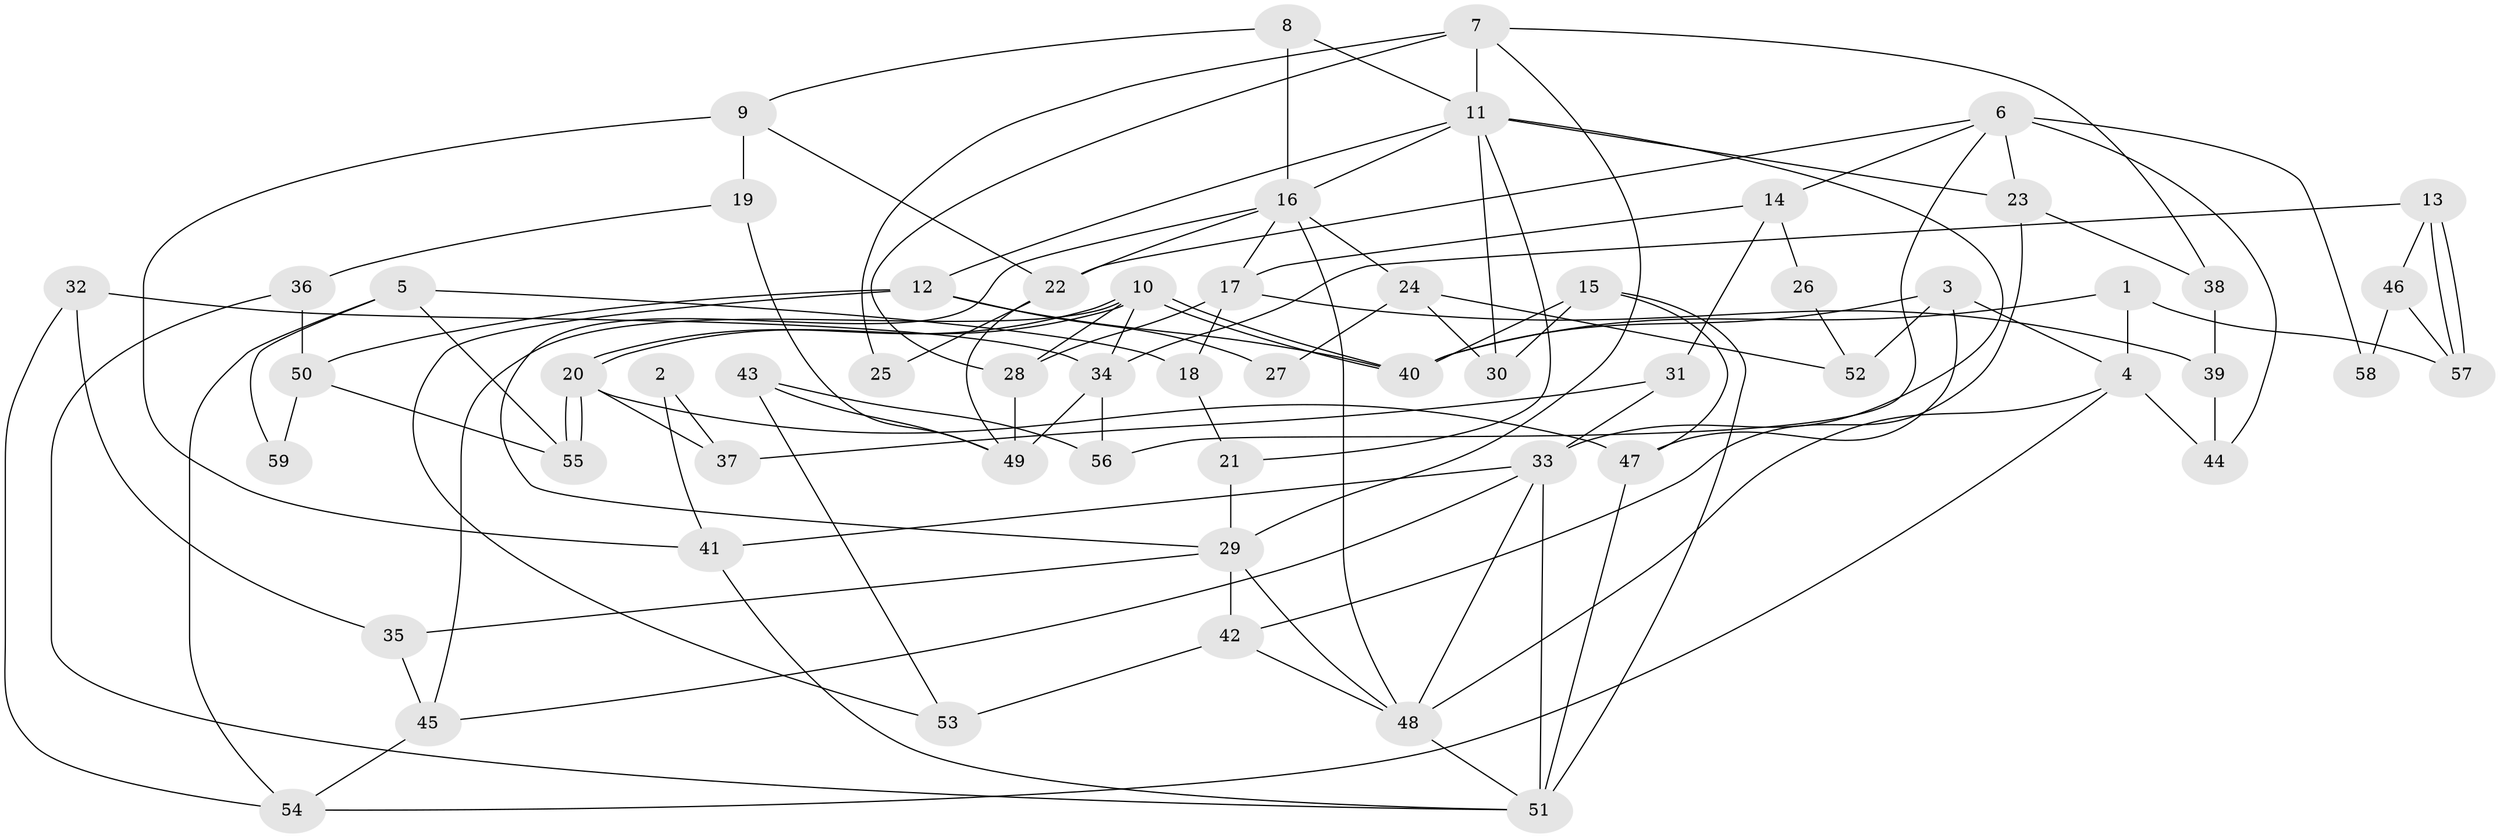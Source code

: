 // Generated by graph-tools (version 1.1) at 2025/11/02/27/25 16:11:17]
// undirected, 59 vertices, 118 edges
graph export_dot {
graph [start="1"]
  node [color=gray90,style=filled];
  1;
  2;
  3;
  4;
  5;
  6;
  7;
  8;
  9;
  10;
  11;
  12;
  13;
  14;
  15;
  16;
  17;
  18;
  19;
  20;
  21;
  22;
  23;
  24;
  25;
  26;
  27;
  28;
  29;
  30;
  31;
  32;
  33;
  34;
  35;
  36;
  37;
  38;
  39;
  40;
  41;
  42;
  43;
  44;
  45;
  46;
  47;
  48;
  49;
  50;
  51;
  52;
  53;
  54;
  55;
  56;
  57;
  58;
  59;
  1 -- 40;
  1 -- 4;
  1 -- 57;
  2 -- 37;
  2 -- 41;
  3 -- 40;
  3 -- 47;
  3 -- 4;
  3 -- 52;
  4 -- 48;
  4 -- 44;
  4 -- 54;
  5 -- 54;
  5 -- 18;
  5 -- 55;
  5 -- 59;
  6 -- 56;
  6 -- 22;
  6 -- 14;
  6 -- 23;
  6 -- 44;
  6 -- 58;
  7 -- 11;
  7 -- 28;
  7 -- 25;
  7 -- 29;
  7 -- 38;
  8 -- 16;
  8 -- 11;
  8 -- 9;
  9 -- 22;
  9 -- 19;
  9 -- 41;
  10 -- 20;
  10 -- 20;
  10 -- 40;
  10 -- 40;
  10 -- 28;
  10 -- 34;
  10 -- 45;
  11 -- 23;
  11 -- 16;
  11 -- 12;
  11 -- 21;
  11 -- 30;
  11 -- 33;
  12 -- 50;
  12 -- 27;
  12 -- 40;
  12 -- 53;
  13 -- 57;
  13 -- 57;
  13 -- 34;
  13 -- 46;
  14 -- 17;
  14 -- 26;
  14 -- 31;
  15 -- 51;
  15 -- 40;
  15 -- 30;
  15 -- 47;
  16 -- 48;
  16 -- 29;
  16 -- 17;
  16 -- 22;
  16 -- 24;
  17 -- 39;
  17 -- 18;
  17 -- 28;
  18 -- 21;
  19 -- 49;
  19 -- 36;
  20 -- 55;
  20 -- 55;
  20 -- 37;
  20 -- 47;
  21 -- 29;
  22 -- 49;
  22 -- 25;
  23 -- 42;
  23 -- 38;
  24 -- 30;
  24 -- 27;
  24 -- 52;
  26 -- 52;
  28 -- 49;
  29 -- 48;
  29 -- 35;
  29 -- 42;
  31 -- 33;
  31 -- 37;
  32 -- 35;
  32 -- 54;
  32 -- 34;
  33 -- 51;
  33 -- 41;
  33 -- 45;
  33 -- 48;
  34 -- 49;
  34 -- 56;
  35 -- 45;
  36 -- 51;
  36 -- 50;
  38 -- 39;
  39 -- 44;
  41 -- 51;
  42 -- 48;
  42 -- 53;
  43 -- 49;
  43 -- 53;
  43 -- 56;
  45 -- 54;
  46 -- 57;
  46 -- 58;
  47 -- 51;
  48 -- 51;
  50 -- 55;
  50 -- 59;
}
